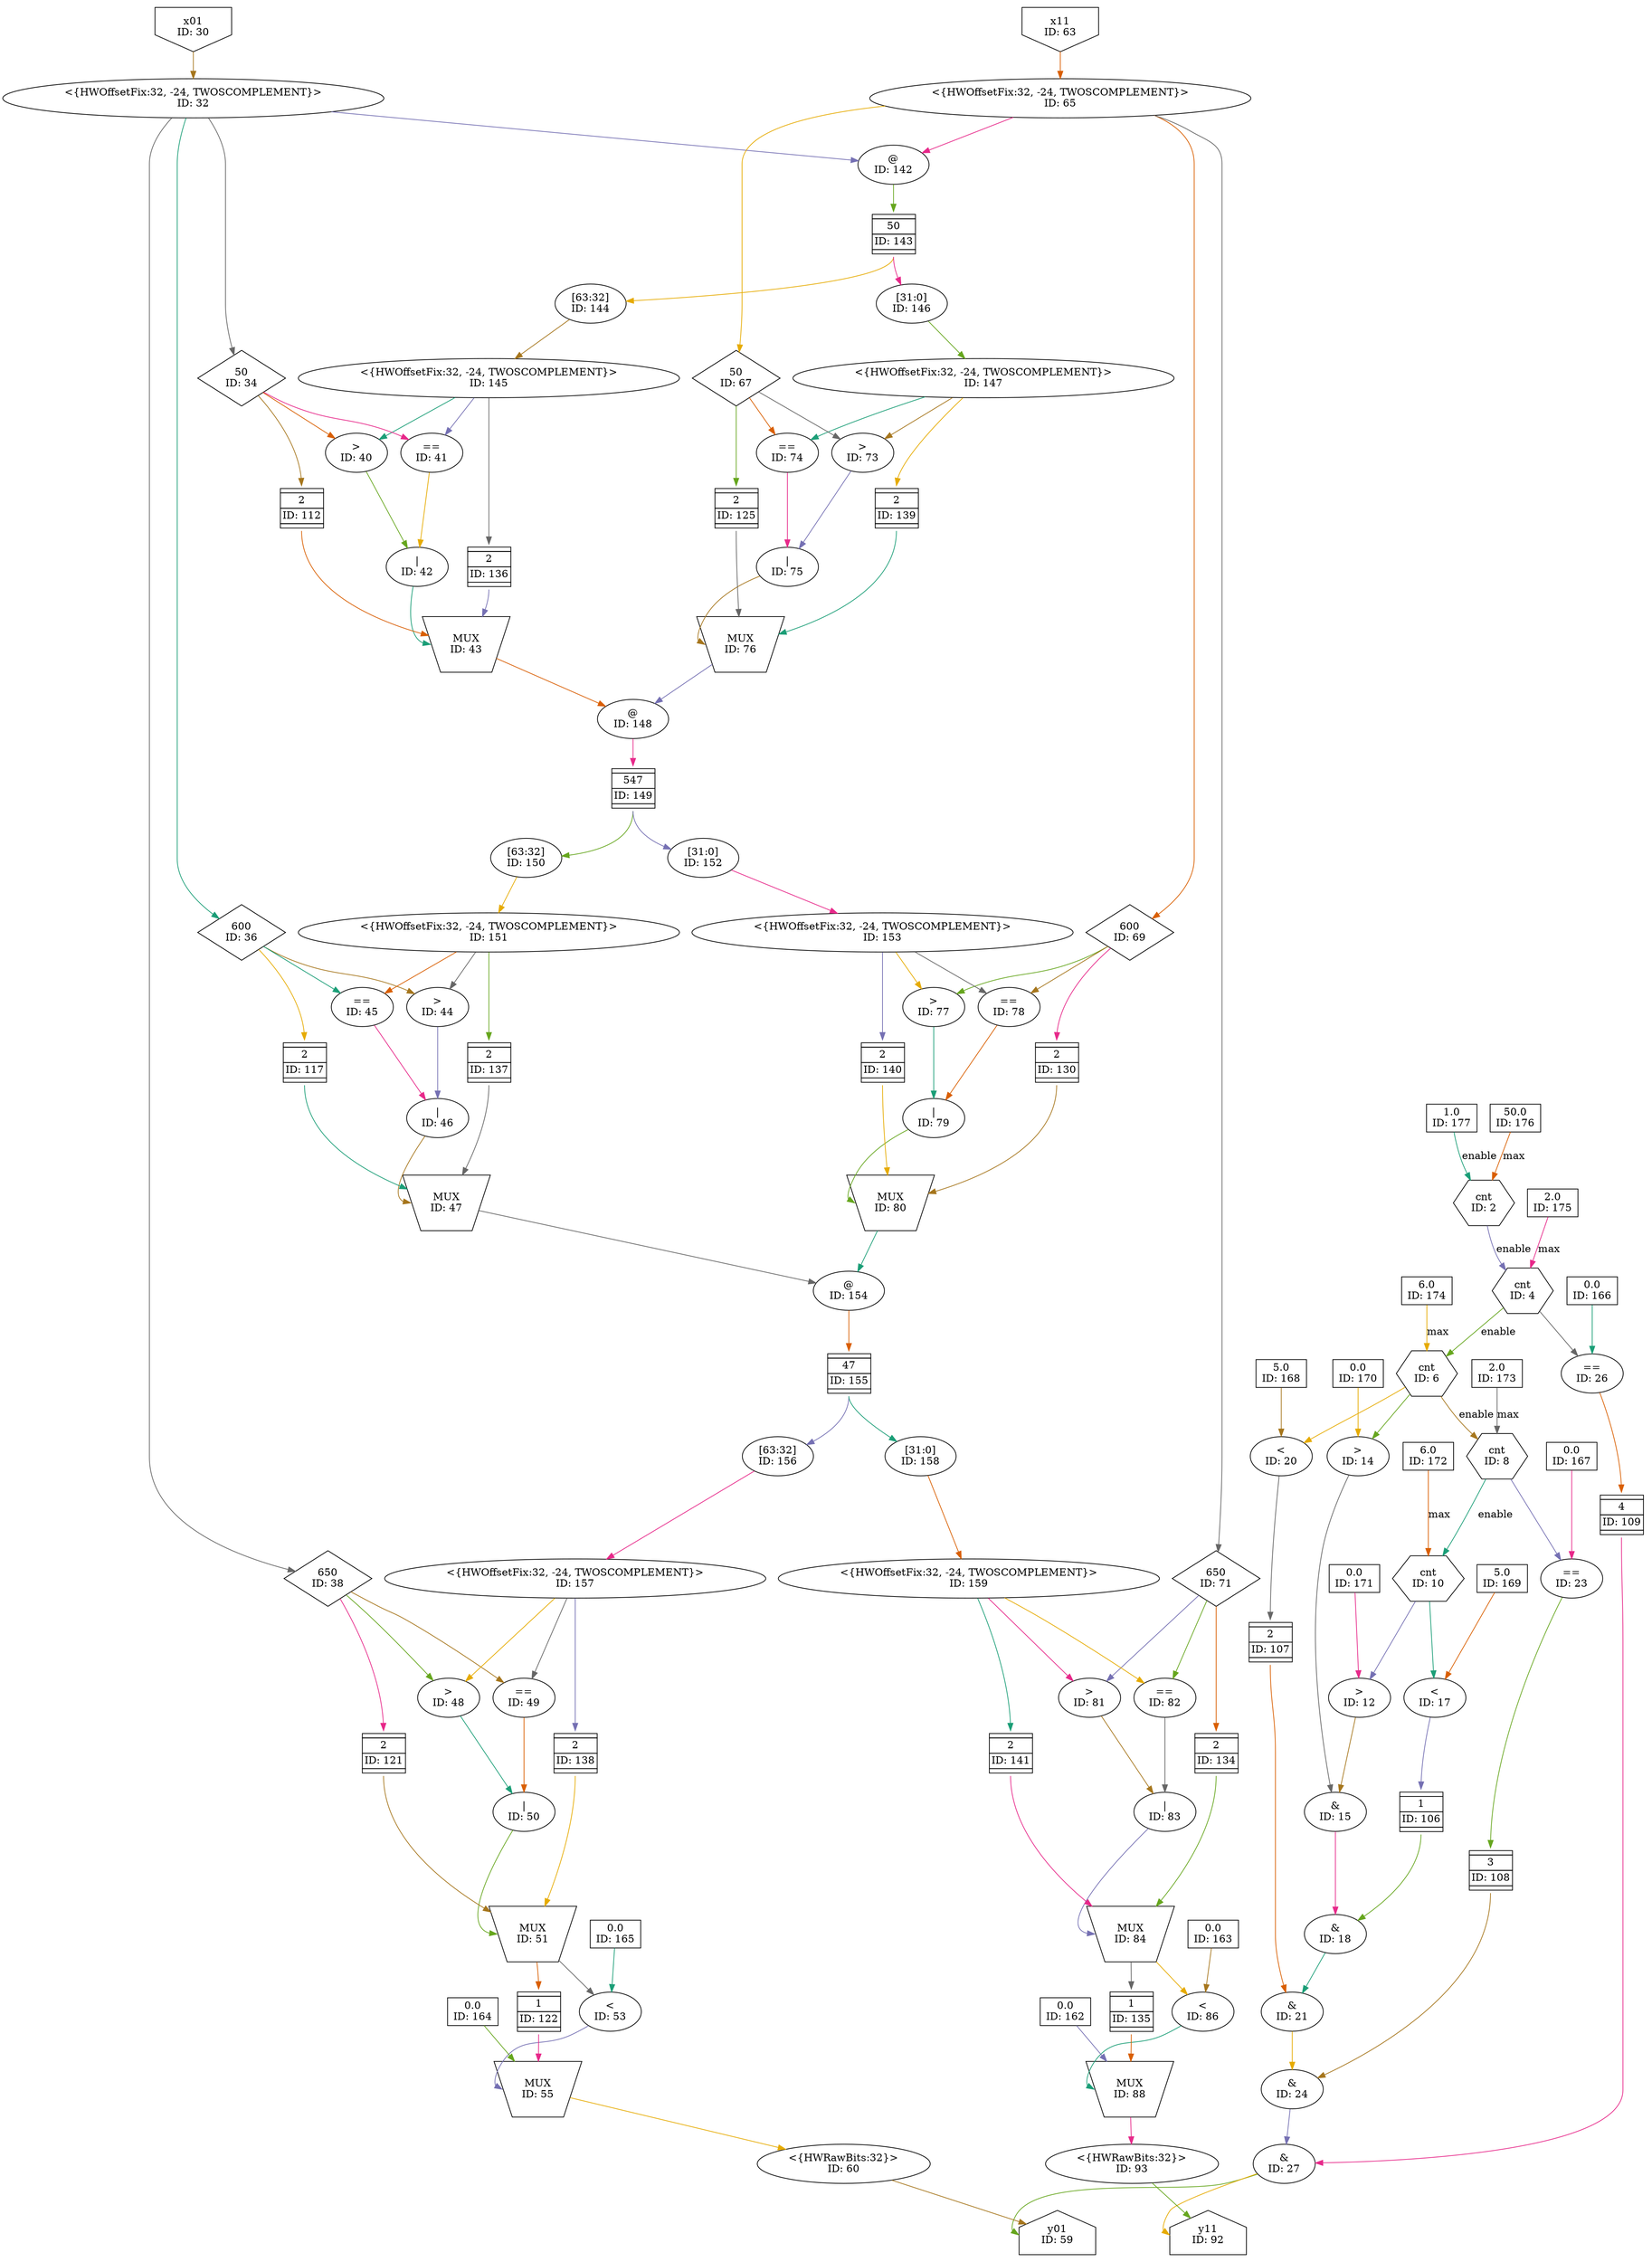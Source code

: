 digraph maxpooling10_final{
	NodeConstantRawBits177 [shape=box, label="1.0\nID: 177"];
	NodeConstantRawBits176 [shape=box, label="50.0\nID: 176"];
	NodeCounterV12 [shape=hexagon, label="cnt\nID: 2"];
	NodeConstantRawBits175 [shape=box, label="2.0\nID: 175"];
	NodeCounterV14 [shape=hexagon, label="cnt\nID: 4"];
	NodeConstantRawBits174 [shape=box, label="6.0\nID: 174"];
	NodeCounterV16 [shape=hexagon, label="cnt\nID: 6"];
	NodeConstantRawBits173 [shape=box, label="2.0\nID: 173"];
	NodeCounterV18 [shape=hexagon, label="cnt\nID: 8"];
	NodeConstantRawBits172 [shape=box, label="6.0\nID: 172"];
	NodeCounterV110 [shape=hexagon, label="cnt\nID: 10"];
	NodeConstantRawBits171 [shape=box, label="0.0\nID: 171"];
	NodeGt12 [label=">\nID: 12"];
	NodeConstantRawBits170 [shape=box, label="0.0\nID: 170"];
	NodeGt14 [label=">\nID: 14"];
	NodeAnd15 [label="&\nID: 15"];
	NodeConstantRawBits169 [shape=box, label="5.0\nID: 169"];
	NodeLt17 [label="<\nID: 17"];
	NodeFIFO106 [shape=plaintext, label=<<TABLE BORDER="0" CELLSPACING="0" CELLBORDER="1"> <TR><TD></TD></TR><TR><TD>1</TD></TR><TR><TD>ID: 106</TD></TR> <TR><TD></TD></TR> </TABLE>>];
	NodeAnd18 [label="&\nID: 18"];
	NodeConstantRawBits168 [shape=box, label="5.0\nID: 168"];
	NodeLt20 [label="<\nID: 20"];
	NodeFIFO107 [shape=plaintext, label=<<TABLE BORDER="0" CELLSPACING="0" CELLBORDER="1"> <TR><TD></TD></TR><TR><TD>2</TD></TR><TR><TD>ID: 107</TD></TR> <TR><TD></TD></TR> </TABLE>>];
	NodeAnd21 [label="&\nID: 21"];
	NodeConstantRawBits167 [shape=box, label="0.0\nID: 167"];
	NodeEq23 [label="==\nID: 23"];
	NodeFIFO108 [shape=plaintext, label=<<TABLE BORDER="0" CELLSPACING="0" CELLBORDER="1"> <TR><TD></TD></TR><TR><TD>3</TD></TR><TR><TD>ID: 108</TD></TR> <TR><TD></TD></TR> </TABLE>>];
	NodeAnd24 [label="&\nID: 24"];
	NodeConstantRawBits166 [shape=box, label="0.0\nID: 166"];
	NodeEq26 [label="==\nID: 26"];
	NodeFIFO109 [shape=plaintext, label=<<TABLE BORDER="0" CELLSPACING="0" CELLBORDER="1"> <TR><TD></TD></TR><TR><TD>4</TD></TR><TR><TD>ID: 109</TD></TR> <TR><TD></TD></TR> </TABLE>>];
	NodeAnd27 [label="&\nID: 27"];
	NodeInput30 [shape=invhouse, label="x01\nID: 30"];
	NodeReinterpret32 [label="<{HWOffsetFix:32, -24, TWOSCOMPLEMENT}>\nID: 32"];
	NodeStreamOffset38 [shape=diamond, label="650\nID: 38"];
	NodeStreamOffset36 [shape=diamond, label="600\nID: 36"];
	NodeInput63 [shape=invhouse, label="x11\nID: 63"];
	NodeReinterpret65 [label="<{HWOffsetFix:32, -24, TWOSCOMPLEMENT}>\nID: 65"];
	NodeCat142 [label="@\nID: 142"];
	NodeFIFO143 [shape=plaintext, label=<<TABLE BORDER="0" CELLSPACING="0" CELLBORDER="1"> <TR><TD></TD></TR><TR><TD>50</TD></TR><TR><TD>ID: 143</TD></TR> <TR><TD></TD></TR> </TABLE>>];
	NodeSlice144 [label="[63:32]\nID: 144"];
	NodeReinterpret145 [label="<{HWOffsetFix:32, -24, TWOSCOMPLEMENT}>\nID: 145"];
	NodeStreamOffset34 [shape=diamond, label="50\nID: 34"];
	NodeGt40 [label=">\nID: 40"];
	NodeEq41 [label="==\nID: 41"];
	NodeOr42 [label="|\nID: 42"];
	NodeFIFO112 [shape=plaintext, label=<<TABLE BORDER="0" CELLSPACING="0" CELLBORDER="1"> <TR><TD></TD></TR><TR><TD>2</TD></TR><TR><TD>ID: 112</TD></TR> <TR><TD></TD></TR> </TABLE>>];
	NodeFIFO136 [shape=plaintext, label=<<TABLE BORDER="0" CELLSPACING="0" CELLBORDER="1"> <TR><TD></TD></TR><TR><TD>2</TD></TR><TR><TD>ID: 136</TD></TR> <TR><TD></TD></TR> </TABLE>>];
	NodeMux43 [shape=invtrapezium, label="MUX\nID: 43", height=0.5];
	NodeSlice146 [label="[31:0]\nID: 146"];
	NodeReinterpret147 [label="<{HWOffsetFix:32, -24, TWOSCOMPLEMENT}>\nID: 147"];
	NodeStreamOffset67 [shape=diamond, label="50\nID: 67"];
	NodeGt73 [label=">\nID: 73"];
	NodeEq74 [label="==\nID: 74"];
	NodeOr75 [label="|\nID: 75"];
	NodeFIFO125 [shape=plaintext, label=<<TABLE BORDER="0" CELLSPACING="0" CELLBORDER="1"> <TR><TD></TD></TR><TR><TD>2</TD></TR><TR><TD>ID: 125</TD></TR> <TR><TD></TD></TR> </TABLE>>];
	NodeFIFO139 [shape=plaintext, label=<<TABLE BORDER="0" CELLSPACING="0" CELLBORDER="1"> <TR><TD></TD></TR><TR><TD>2</TD></TR><TR><TD>ID: 139</TD></TR> <TR><TD></TD></TR> </TABLE>>];
	NodeMux76 [shape=invtrapezium, label="MUX\nID: 76", height=0.5];
	NodeCat148 [label="@\nID: 148"];
	NodeFIFO149 [shape=plaintext, label=<<TABLE BORDER="0" CELLSPACING="0" CELLBORDER="1"> <TR><TD></TD></TR><TR><TD>547</TD></TR><TR><TD>ID: 149</TD></TR> <TR><TD></TD></TR> </TABLE>>];
	NodeSlice150 [label="[63:32]\nID: 150"];
	NodeReinterpret151 [label="<{HWOffsetFix:32, -24, TWOSCOMPLEMENT}>\nID: 151"];
	NodeGt44 [label=">\nID: 44"];
	NodeEq45 [label="==\nID: 45"];
	NodeOr46 [label="|\nID: 46"];
	NodeFIFO137 [shape=plaintext, label=<<TABLE BORDER="0" CELLSPACING="0" CELLBORDER="1"> <TR><TD></TD></TR><TR><TD>2</TD></TR><TR><TD>ID: 137</TD></TR> <TR><TD></TD></TR> </TABLE>>];
	NodeFIFO117 [shape=plaintext, label=<<TABLE BORDER="0" CELLSPACING="0" CELLBORDER="1"> <TR><TD></TD></TR><TR><TD>2</TD></TR><TR><TD>ID: 117</TD></TR> <TR><TD></TD></TR> </TABLE>>];
	NodeMux47 [shape=invtrapezium, label="MUX\nID: 47", height=0.5];
	NodeStreamOffset69 [shape=diamond, label="600\nID: 69"];
	NodeSlice152 [label="[31:0]\nID: 152"];
	NodeReinterpret153 [label="<{HWOffsetFix:32, -24, TWOSCOMPLEMENT}>\nID: 153"];
	NodeGt77 [label=">\nID: 77"];
	NodeEq78 [label="==\nID: 78"];
	NodeOr79 [label="|\nID: 79"];
	NodeFIFO140 [shape=plaintext, label=<<TABLE BORDER="0" CELLSPACING="0" CELLBORDER="1"> <TR><TD></TD></TR><TR><TD>2</TD></TR><TR><TD>ID: 140</TD></TR> <TR><TD></TD></TR> </TABLE>>];
	NodeFIFO130 [shape=plaintext, label=<<TABLE BORDER="0" CELLSPACING="0" CELLBORDER="1"> <TR><TD></TD></TR><TR><TD>2</TD></TR><TR><TD>ID: 130</TD></TR> <TR><TD></TD></TR> </TABLE>>];
	NodeMux80 [shape=invtrapezium, label="MUX\nID: 80", height=0.5];
	NodeCat154 [label="@\nID: 154"];
	NodeFIFO155 [shape=plaintext, label=<<TABLE BORDER="0" CELLSPACING="0" CELLBORDER="1"> <TR><TD></TD></TR><TR><TD>47</TD></TR><TR><TD>ID: 155</TD></TR> <TR><TD></TD></TR> </TABLE>>];
	NodeSlice156 [label="[63:32]\nID: 156"];
	NodeReinterpret157 [label="<{HWOffsetFix:32, -24, TWOSCOMPLEMENT}>\nID: 157"];
	NodeGt48 [label=">\nID: 48"];
	NodeEq49 [label="==\nID: 49"];
	NodeOr50 [label="|\nID: 50"];
	NodeFIFO138 [shape=plaintext, label=<<TABLE BORDER="0" CELLSPACING="0" CELLBORDER="1"> <TR><TD></TD></TR><TR><TD>2</TD></TR><TR><TD>ID: 138</TD></TR> <TR><TD></TD></TR> </TABLE>>];
	NodeFIFO121 [shape=plaintext, label=<<TABLE BORDER="0" CELLSPACING="0" CELLBORDER="1"> <TR><TD></TD></TR><TR><TD>2</TD></TR><TR><TD>ID: 121</TD></TR> <TR><TD></TD></TR> </TABLE>>];
	NodeMux51 [shape=invtrapezium, label="MUX\nID: 51", height=0.5];
	NodeConstantRawBits165 [shape=box, label="0.0\nID: 165"];
	NodeLt53 [label="<\nID: 53"];
	NodeFIFO122 [shape=plaintext, label=<<TABLE BORDER="0" CELLSPACING="0" CELLBORDER="1"> <TR><TD></TD></TR><TR><TD>1</TD></TR><TR><TD>ID: 122</TD></TR> <TR><TD></TD></TR> </TABLE>>];
	NodeConstantRawBits164 [shape=box, label="0.0\nID: 164"];
	NodeMux55 [shape=invtrapezium, label="MUX\nID: 55", height=0.5];
	NodeReinterpret60 [label="<{HWRawBits:32}>\nID: 60"];
	NodeOutput59 [shape=house, label="y01\nID: 59"];
	NodeStreamOffset71 [shape=diamond, label="650\nID: 71"];
	NodeSlice158 [label="[31:0]\nID: 158"];
	NodeReinterpret159 [label="<{HWOffsetFix:32, -24, TWOSCOMPLEMENT}>\nID: 159"];
	NodeGt81 [label=">\nID: 81"];
	NodeEq82 [label="==\nID: 82"];
	NodeOr83 [label="|\nID: 83"];
	NodeFIFO141 [shape=plaintext, label=<<TABLE BORDER="0" CELLSPACING="0" CELLBORDER="1"> <TR><TD></TD></TR><TR><TD>2</TD></TR><TR><TD>ID: 141</TD></TR> <TR><TD></TD></TR> </TABLE>>];
	NodeFIFO134 [shape=plaintext, label=<<TABLE BORDER="0" CELLSPACING="0" CELLBORDER="1"> <TR><TD></TD></TR><TR><TD>2</TD></TR><TR><TD>ID: 134</TD></TR> <TR><TD></TD></TR> </TABLE>>];
	NodeMux84 [shape=invtrapezium, label="MUX\nID: 84", height=0.5];
	NodeConstantRawBits163 [shape=box, label="0.0\nID: 163"];
	NodeLt86 [label="<\nID: 86"];
	NodeFIFO135 [shape=plaintext, label=<<TABLE BORDER="0" CELLSPACING="0" CELLBORDER="1"> <TR><TD></TD></TR><TR><TD>1</TD></TR><TR><TD>ID: 135</TD></TR> <TR><TD></TD></TR> </TABLE>>];
	NodeConstantRawBits162 [shape=box, label="0.0\nID: 162"];
	NodeMux88 [shape=invtrapezium, label="MUX\nID: 88", height=0.5];
	NodeReinterpret93 [label="<{HWRawBits:32}>\nID: 93"];
	NodeOutput92 [shape=house, label="y11\nID: 92"];
	NodeConstantRawBits177 -> NodeCounterV12[label="enable" color="/dark28/1" photon_data="EDGE,SrcNode:177,SrcNodePort:value"];
	NodeConstantRawBits176 -> NodeCounterV12[label="max" color="/dark28/2" photon_data="EDGE,SrcNode:176,SrcNodePort:value"];
	NodeCounterV12 -> NodeCounterV14[label="enable" color="/dark28/3" photon_data="EDGE,SrcNode:2,SrcNodePort:wrap"];
	NodeConstantRawBits175 -> NodeCounterV14[label="max" color="/dark28/4" photon_data="EDGE,SrcNode:175,SrcNodePort:value"];
	NodeCounterV14 -> NodeCounterV16[label="enable" color="/dark28/5" photon_data="EDGE,SrcNode:4,SrcNodePort:wrap"];
	NodeConstantRawBits174 -> NodeCounterV16[label="max" color="/dark28/6" photon_data="EDGE,SrcNode:174,SrcNodePort:value"];
	NodeCounterV16 -> NodeCounterV18[label="enable" color="/dark28/7" photon_data="EDGE,SrcNode:6,SrcNodePort:wrap"];
	NodeConstantRawBits173 -> NodeCounterV18[label="max" color="/dark28/8" photon_data="EDGE,SrcNode:173,SrcNodePort:value"];
	NodeCounterV18 -> NodeCounterV110[label="enable" color="/dark28/1" photon_data="EDGE,SrcNode:8,SrcNodePort:wrap"];
	NodeConstantRawBits172 -> NodeCounterV110[label="max" color="/dark28/2" photon_data="EDGE,SrcNode:172,SrcNodePort:value"];
	NodeCounterV110 -> NodeGt12[color="/dark28/3" photon_data="EDGE,SrcNode:10,SrcNodePort:count"];
	NodeConstantRawBits171 -> NodeGt12[color="/dark28/4" photon_data="EDGE,SrcNode:171,SrcNodePort:value"];
	NodeCounterV16 -> NodeGt14[color="/dark28/5" photon_data="EDGE,SrcNode:6,SrcNodePort:count"];
	NodeConstantRawBits170 -> NodeGt14[color="/dark28/6" photon_data="EDGE,SrcNode:170,SrcNodePort:value"];
	NodeGt12 -> NodeAnd15[color="/dark28/7" photon_data="EDGE,SrcNode:12,SrcNodePort:result"];
	NodeGt14 -> NodeAnd15[color="/dark28/8" photon_data="EDGE,SrcNode:14,SrcNodePort:result"];
	NodeCounterV110 -> NodeLt17[color="/dark28/1" photon_data="EDGE,SrcNode:10,SrcNodePort:count"];
	NodeConstantRawBits169 -> NodeLt17[color="/dark28/2" photon_data="EDGE,SrcNode:169,SrcNodePort:value"];
	NodeLt17 -> NodeFIFO106[headport="n" color="/dark28/3" photon_data="EDGE,SrcNode:17,SrcNodePort:result"];
	NodeAnd15 -> NodeAnd18[color="/dark28/4" photon_data="EDGE,SrcNode:15,SrcNodePort:result"];
	NodeFIFO106 -> NodeAnd18[tailport="s" color="/dark28/5" photon_data="EDGE,SrcNode:106,SrcNodePort:output"];
	NodeCounterV16 -> NodeLt20[color="/dark28/6" photon_data="EDGE,SrcNode:6,SrcNodePort:count"];
	NodeConstantRawBits168 -> NodeLt20[color="/dark28/7" photon_data="EDGE,SrcNode:168,SrcNodePort:value"];
	NodeLt20 -> NodeFIFO107[headport="n" color="/dark28/8" photon_data="EDGE,SrcNode:20,SrcNodePort:result"];
	NodeAnd18 -> NodeAnd21[color="/dark28/1" photon_data="EDGE,SrcNode:18,SrcNodePort:result"];
	NodeFIFO107 -> NodeAnd21[tailport="s" color="/dark28/2" photon_data="EDGE,SrcNode:107,SrcNodePort:output"];
	NodeCounterV18 -> NodeEq23[color="/dark28/3" photon_data="EDGE,SrcNode:8,SrcNodePort:count"];
	NodeConstantRawBits167 -> NodeEq23[color="/dark28/4" photon_data="EDGE,SrcNode:167,SrcNodePort:value"];
	NodeEq23 -> NodeFIFO108[headport="n" color="/dark28/5" photon_data="EDGE,SrcNode:23,SrcNodePort:result"];
	NodeAnd21 -> NodeAnd24[color="/dark28/6" photon_data="EDGE,SrcNode:21,SrcNodePort:result"];
	NodeFIFO108 -> NodeAnd24[tailport="s" color="/dark28/7" photon_data="EDGE,SrcNode:108,SrcNodePort:output"];
	NodeCounterV14 -> NodeEq26[color="/dark28/8" photon_data="EDGE,SrcNode:4,SrcNodePort:count"];
	NodeConstantRawBits166 -> NodeEq26[color="/dark28/1" photon_data="EDGE,SrcNode:166,SrcNodePort:value"];
	NodeEq26 -> NodeFIFO109[headport="n" color="/dark28/2" photon_data="EDGE,SrcNode:26,SrcNodePort:result"];
	NodeAnd24 -> NodeAnd27[color="/dark28/3" photon_data="EDGE,SrcNode:24,SrcNodePort:result"];
	NodeFIFO109 -> NodeAnd27[tailport="s" color="/dark28/4" photon_data="EDGE,SrcNode:109,SrcNodePort:output"];
	NodeAnd27 -> NodeOutput59[headport="w" color="/dark28/5" ];
	NodeAnd27 -> NodeOutput92[headport="w" color="/dark28/6" ];
	NodeInput30 -> NodeReinterpret32[color="/dark28/7" photon_data="EDGE,SrcNode:30,SrcNodePort:data"];
	NodeReinterpret32 -> NodeStreamOffset38[color="/dark28/8" photon_data="EDGE,SrcNode:32,SrcNodePort:output"];
	NodeReinterpret32 -> NodeStreamOffset36[color="/dark28/1" photon_data="EDGE,SrcNode:32,SrcNodePort:output"];
	NodeInput63 -> NodeReinterpret65[color="/dark28/2" photon_data="EDGE,SrcNode:63,SrcNodePort:data"];
	NodeReinterpret32 -> NodeCat142[color="/dark28/3" photon_data="EDGE,SrcNode:32,SrcNodePort:output"];
	NodeReinterpret65 -> NodeCat142[color="/dark28/4" photon_data="EDGE,SrcNode:65,SrcNodePort:output"];
	NodeCat142 -> NodeFIFO143[headport="n" color="/dark28/5" photon_data="EDGE,SrcNode:142,SrcNodePort:result"];
	NodeFIFO143 -> NodeSlice144[tailport="s" color="/dark28/6" photon_data="EDGE,SrcNode:143,SrcNodePort:output"];
	NodeSlice144 -> NodeReinterpret145[color="/dark28/7" photon_data="EDGE,SrcNode:144,SrcNodePort:result"];
	NodeReinterpret32 -> NodeStreamOffset34[color="/dark28/8" photon_data="EDGE,SrcNode:32,SrcNodePort:output"];
	NodeReinterpret145 -> NodeGt40[color="/dark28/1" photon_data="EDGE,SrcNode:145,SrcNodePort:output"];
	NodeStreamOffset34 -> NodeGt40[color="/dark28/2" photon_data="EDGE,SrcNode:34,SrcNodePort:output"];
	NodeReinterpret145 -> NodeEq41[color="/dark28/3" photon_data="EDGE,SrcNode:145,SrcNodePort:output"];
	NodeStreamOffset34 -> NodeEq41[color="/dark28/4" photon_data="EDGE,SrcNode:34,SrcNodePort:output"];
	NodeGt40 -> NodeOr42[color="/dark28/5" photon_data="EDGE,SrcNode:40,SrcNodePort:result"];
	NodeEq41 -> NodeOr42[color="/dark28/6" photon_data="EDGE,SrcNode:41,SrcNodePort:result"];
	NodeStreamOffset34 -> NodeFIFO112[headport="n" color="/dark28/7" photon_data="EDGE,SrcNode:34,SrcNodePort:output"];
	NodeReinterpret145 -> NodeFIFO136[headport="n" color="/dark28/8" photon_data="EDGE,SrcNode:145,SrcNodePort:output"];
	NodeOr42 -> NodeMux43[headport="w" color="/dark28/1" photon_data="EDGE,SrcNode:42,SrcNodePort:result"];
	NodeFIFO112 -> NodeMux43[tailport="s" color="/dark28/2" photon_data="EDGE,SrcNode:112,SrcNodePort:output"];
	NodeFIFO136 -> NodeMux43[tailport="s" color="/dark28/3" photon_data="EDGE,SrcNode:136,SrcNodePort:output"];
	NodeFIFO143 -> NodeSlice146[tailport="s" color="/dark28/4" photon_data="EDGE,SrcNode:143,SrcNodePort:output"];
	NodeSlice146 -> NodeReinterpret147[color="/dark28/5" photon_data="EDGE,SrcNode:146,SrcNodePort:result"];
	NodeReinterpret65 -> NodeStreamOffset67[color="/dark28/6" photon_data="EDGE,SrcNode:65,SrcNodePort:output"];
	NodeReinterpret147 -> NodeGt73[color="/dark28/7" photon_data="EDGE,SrcNode:147,SrcNodePort:output"];
	NodeStreamOffset67 -> NodeGt73[color="/dark28/8" photon_data="EDGE,SrcNode:67,SrcNodePort:output"];
	NodeReinterpret147 -> NodeEq74[color="/dark28/1" photon_data="EDGE,SrcNode:147,SrcNodePort:output"];
	NodeStreamOffset67 -> NodeEq74[color="/dark28/2" photon_data="EDGE,SrcNode:67,SrcNodePort:output"];
	NodeGt73 -> NodeOr75[color="/dark28/3" photon_data="EDGE,SrcNode:73,SrcNodePort:result"];
	NodeEq74 -> NodeOr75[color="/dark28/4" photon_data="EDGE,SrcNode:74,SrcNodePort:result"];
	NodeStreamOffset67 -> NodeFIFO125[headport="n" color="/dark28/5" photon_data="EDGE,SrcNode:67,SrcNodePort:output"];
	NodeReinterpret147 -> NodeFIFO139[headport="n" color="/dark28/6" photon_data="EDGE,SrcNode:147,SrcNodePort:output"];
	NodeOr75 -> NodeMux76[headport="w" color="/dark28/7" photon_data="EDGE,SrcNode:75,SrcNodePort:result"];
	NodeFIFO125 -> NodeMux76[tailport="s" color="/dark28/8" photon_data="EDGE,SrcNode:125,SrcNodePort:output"];
	NodeFIFO139 -> NodeMux76[tailport="s" color="/dark28/1" photon_data="EDGE,SrcNode:139,SrcNodePort:output"];
	NodeMux43 -> NodeCat148[color="/dark28/2" photon_data="EDGE,SrcNode:43,SrcNodePort:result"];
	NodeMux76 -> NodeCat148[color="/dark28/3" photon_data="EDGE,SrcNode:76,SrcNodePort:result"];
	NodeCat148 -> NodeFIFO149[headport="n" color="/dark28/4" photon_data="EDGE,SrcNode:148,SrcNodePort:result"];
	NodeFIFO149 -> NodeSlice150[tailport="s" color="/dark28/5" photon_data="EDGE,SrcNode:149,SrcNodePort:output"];
	NodeSlice150 -> NodeReinterpret151[color="/dark28/6" photon_data="EDGE,SrcNode:150,SrcNodePort:result"];
	NodeStreamOffset36 -> NodeGt44[color="/dark28/7" photon_data="EDGE,SrcNode:36,SrcNodePort:output"];
	NodeReinterpret151 -> NodeGt44[color="/dark28/8" photon_data="EDGE,SrcNode:151,SrcNodePort:output"];
	NodeStreamOffset36 -> NodeEq45[color="/dark28/1" photon_data="EDGE,SrcNode:36,SrcNodePort:output"];
	NodeReinterpret151 -> NodeEq45[color="/dark28/2" photon_data="EDGE,SrcNode:151,SrcNodePort:output"];
	NodeGt44 -> NodeOr46[color="/dark28/3" photon_data="EDGE,SrcNode:44,SrcNodePort:result"];
	NodeEq45 -> NodeOr46[color="/dark28/4" photon_data="EDGE,SrcNode:45,SrcNodePort:result"];
	NodeReinterpret151 -> NodeFIFO137[headport="n" color="/dark28/5" photon_data="EDGE,SrcNode:151,SrcNodePort:output"];
	NodeStreamOffset36 -> NodeFIFO117[headport="n" color="/dark28/6" photon_data="EDGE,SrcNode:36,SrcNodePort:output"];
	NodeOr46 -> NodeMux47[headport="w" color="/dark28/7" photon_data="EDGE,SrcNode:46,SrcNodePort:result"];
	NodeFIFO137 -> NodeMux47[tailport="s" color="/dark28/8" photon_data="EDGE,SrcNode:137,SrcNodePort:output"];
	NodeFIFO117 -> NodeMux47[tailport="s" color="/dark28/1" photon_data="EDGE,SrcNode:117,SrcNodePort:output"];
	NodeReinterpret65 -> NodeStreamOffset69[color="/dark28/2" photon_data="EDGE,SrcNode:65,SrcNodePort:output"];
	NodeFIFO149 -> NodeSlice152[tailport="s" color="/dark28/3" photon_data="EDGE,SrcNode:149,SrcNodePort:output"];
	NodeSlice152 -> NodeReinterpret153[color="/dark28/4" photon_data="EDGE,SrcNode:152,SrcNodePort:result"];
	NodeStreamOffset69 -> NodeGt77[color="/dark28/5" photon_data="EDGE,SrcNode:69,SrcNodePort:output"];
	NodeReinterpret153 -> NodeGt77[color="/dark28/6" photon_data="EDGE,SrcNode:153,SrcNodePort:output"];
	NodeStreamOffset69 -> NodeEq78[color="/dark28/7" photon_data="EDGE,SrcNode:69,SrcNodePort:output"];
	NodeReinterpret153 -> NodeEq78[color="/dark28/8" photon_data="EDGE,SrcNode:153,SrcNodePort:output"];
	NodeGt77 -> NodeOr79[color="/dark28/1" photon_data="EDGE,SrcNode:77,SrcNodePort:result"];
	NodeEq78 -> NodeOr79[color="/dark28/2" photon_data="EDGE,SrcNode:78,SrcNodePort:result"];
	NodeReinterpret153 -> NodeFIFO140[headport="n" color="/dark28/3" photon_data="EDGE,SrcNode:153,SrcNodePort:output"];
	NodeStreamOffset69 -> NodeFIFO130[headport="n" color="/dark28/4" photon_data="EDGE,SrcNode:69,SrcNodePort:output"];
	NodeOr79 -> NodeMux80[headport="w" color="/dark28/5" photon_data="EDGE,SrcNode:79,SrcNodePort:result"];
	NodeFIFO140 -> NodeMux80[tailport="s" color="/dark28/6" photon_data="EDGE,SrcNode:140,SrcNodePort:output"];
	NodeFIFO130 -> NodeMux80[tailport="s" color="/dark28/7" photon_data="EDGE,SrcNode:130,SrcNodePort:output"];
	NodeMux47 -> NodeCat154[color="/dark28/8" photon_data="EDGE,SrcNode:47,SrcNodePort:result"];
	NodeMux80 -> NodeCat154[color="/dark28/1" photon_data="EDGE,SrcNode:80,SrcNodePort:result"];
	NodeCat154 -> NodeFIFO155[headport="n" color="/dark28/2" photon_data="EDGE,SrcNode:154,SrcNodePort:result"];
	NodeFIFO155 -> NodeSlice156[tailport="s" color="/dark28/3" photon_data="EDGE,SrcNode:155,SrcNodePort:output"];
	NodeSlice156 -> NodeReinterpret157[color="/dark28/4" photon_data="EDGE,SrcNode:156,SrcNodePort:result"];
	NodeStreamOffset38 -> NodeGt48[color="/dark28/5" photon_data="EDGE,SrcNode:38,SrcNodePort:output"];
	NodeReinterpret157 -> NodeGt48[color="/dark28/6" photon_data="EDGE,SrcNode:157,SrcNodePort:output"];
	NodeStreamOffset38 -> NodeEq49[color="/dark28/7" photon_data="EDGE,SrcNode:38,SrcNodePort:output"];
	NodeReinterpret157 -> NodeEq49[color="/dark28/8" photon_data="EDGE,SrcNode:157,SrcNodePort:output"];
	NodeGt48 -> NodeOr50[color="/dark28/1" photon_data="EDGE,SrcNode:48,SrcNodePort:result"];
	NodeEq49 -> NodeOr50[color="/dark28/2" photon_data="EDGE,SrcNode:49,SrcNodePort:result"];
	NodeReinterpret157 -> NodeFIFO138[headport="n" color="/dark28/3" photon_data="EDGE,SrcNode:157,SrcNodePort:output"];
	NodeStreamOffset38 -> NodeFIFO121[headport="n" color="/dark28/4" photon_data="EDGE,SrcNode:38,SrcNodePort:output"];
	NodeOr50 -> NodeMux51[headport="w" color="/dark28/5" photon_data="EDGE,SrcNode:50,SrcNodePort:result"];
	NodeFIFO138 -> NodeMux51[tailport="s" color="/dark28/6" photon_data="EDGE,SrcNode:138,SrcNodePort:output"];
	NodeFIFO121 -> NodeMux51[tailport="s" color="/dark28/7" photon_data="EDGE,SrcNode:121,SrcNodePort:output"];
	NodeMux51 -> NodeLt53[color="/dark28/8" photon_data="EDGE,SrcNode:51,SrcNodePort:result"];
	NodeConstantRawBits165 -> NodeLt53[color="/dark28/1" photon_data="EDGE,SrcNode:165,SrcNodePort:value"];
	NodeMux51 -> NodeFIFO122[headport="n" color="/dark28/2" photon_data="EDGE,SrcNode:51,SrcNodePort:result"];
	NodeLt53 -> NodeMux55[headport="w" color="/dark28/3" photon_data="EDGE,SrcNode:53,SrcNodePort:result"];
	NodeFIFO122 -> NodeMux55[tailport="s" color="/dark28/4" photon_data="EDGE,SrcNode:122,SrcNodePort:output"];
	NodeConstantRawBits164 -> NodeMux55[color="/dark28/5" photon_data="EDGE,SrcNode:164,SrcNodePort:value"];
	NodeMux55 -> NodeReinterpret60[color="/dark28/6" photon_data="EDGE,SrcNode:55,SrcNodePort:result"];
	NodeReinterpret60 -> NodeOutput59[color="/dark28/7" photon_data="EDGE,SrcNode:60,SrcNodePort:output"];
	NodeReinterpret65 -> NodeStreamOffset71[color="/dark28/8" photon_data="EDGE,SrcNode:65,SrcNodePort:output"];
	NodeFIFO155 -> NodeSlice158[tailport="s" color="/dark28/1" photon_data="EDGE,SrcNode:155,SrcNodePort:output"];
	NodeSlice158 -> NodeReinterpret159[color="/dark28/2" photon_data="EDGE,SrcNode:158,SrcNodePort:result"];
	NodeStreamOffset71 -> NodeGt81[color="/dark28/3" photon_data="EDGE,SrcNode:71,SrcNodePort:output"];
	NodeReinterpret159 -> NodeGt81[color="/dark28/4" photon_data="EDGE,SrcNode:159,SrcNodePort:output"];
	NodeStreamOffset71 -> NodeEq82[color="/dark28/5" photon_data="EDGE,SrcNode:71,SrcNodePort:output"];
	NodeReinterpret159 -> NodeEq82[color="/dark28/6" photon_data="EDGE,SrcNode:159,SrcNodePort:output"];
	NodeGt81 -> NodeOr83[color="/dark28/7" photon_data="EDGE,SrcNode:81,SrcNodePort:result"];
	NodeEq82 -> NodeOr83[color="/dark28/8" photon_data="EDGE,SrcNode:82,SrcNodePort:result"];
	NodeReinterpret159 -> NodeFIFO141[headport="n" color="/dark28/1" photon_data="EDGE,SrcNode:159,SrcNodePort:output"];
	NodeStreamOffset71 -> NodeFIFO134[headport="n" color="/dark28/2" photon_data="EDGE,SrcNode:71,SrcNodePort:output"];
	NodeOr83 -> NodeMux84[headport="w" color="/dark28/3" photon_data="EDGE,SrcNode:83,SrcNodePort:result"];
	NodeFIFO141 -> NodeMux84[tailport="s" color="/dark28/4" photon_data="EDGE,SrcNode:141,SrcNodePort:output"];
	NodeFIFO134 -> NodeMux84[tailport="s" color="/dark28/5" photon_data="EDGE,SrcNode:134,SrcNodePort:output"];
	NodeMux84 -> NodeLt86[color="/dark28/6" photon_data="EDGE,SrcNode:84,SrcNodePort:result"];
	NodeConstantRawBits163 -> NodeLt86[color="/dark28/7" photon_data="EDGE,SrcNode:163,SrcNodePort:value"];
	NodeMux84 -> NodeFIFO135[headport="n" color="/dark28/8" photon_data="EDGE,SrcNode:84,SrcNodePort:result"];
	NodeLt86 -> NodeMux88[headport="w" color="/dark28/1" photon_data="EDGE,SrcNode:86,SrcNodePort:result"];
	NodeFIFO135 -> NodeMux88[tailport="s" color="/dark28/2" photon_data="EDGE,SrcNode:135,SrcNodePort:output"];
	NodeConstantRawBits162 -> NodeMux88[color="/dark28/3" photon_data="EDGE,SrcNode:162,SrcNodePort:value"];
	NodeMux88 -> NodeReinterpret93[color="/dark28/4" photon_data="EDGE,SrcNode:88,SrcNodePort:result"];
	NodeReinterpret93 -> NodeOutput92[color="/dark28/5" photon_data="EDGE,SrcNode:93,SrcNodePort:output"];
}
